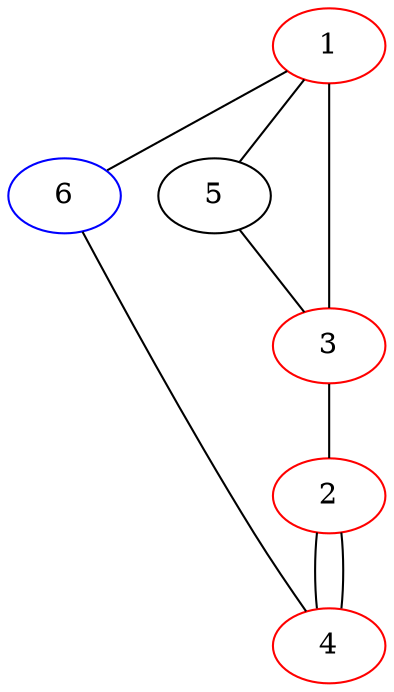 graph {
  1 -- 6;
  1 -- 5;
  1 -- 3 [weight=3];
  3 -- 2 [weight=3];
  2 -- 4;
  2 -- 4;
  5 -- 3;
  6 -- 4;

  {
    rank="same";
    5;
    6;

  }

  1 [color="red"];
  2 [color="red"];
  3 [color="red"];
  4 [color="red"];
  6 [color="blue"];

}
